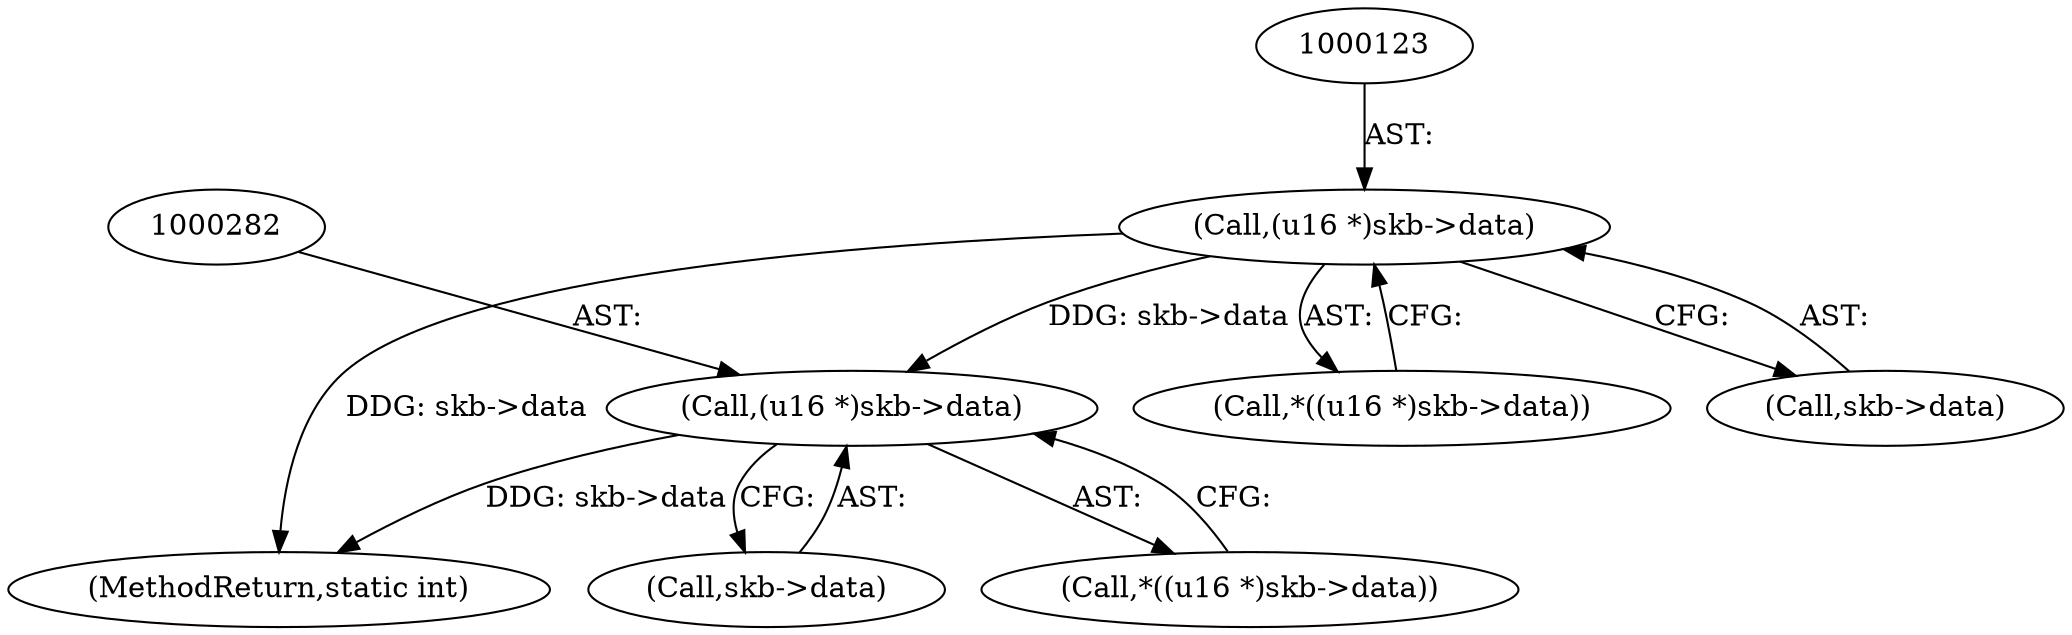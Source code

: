 digraph "0_linux_7d5145d8eb2b9791533ffe4dc003b129b9696c48_1@pointer" {
"1000281" [label="(Call,(u16 *)skb->data)"];
"1000122" [label="(Call,(u16 *)skb->data)"];
"1000281" [label="(Call,(u16 *)skb->data)"];
"1000122" [label="(Call,(u16 *)skb->data)"];
"1000121" [label="(Call,*((u16 *)skb->data))"];
"1000322" [label="(MethodReturn,static int)"];
"1000283" [label="(Call,skb->data)"];
"1000280" [label="(Call,*((u16 *)skb->data))"];
"1000124" [label="(Call,skb->data)"];
"1000281" -> "1000280"  [label="AST: "];
"1000281" -> "1000283"  [label="CFG: "];
"1000282" -> "1000281"  [label="AST: "];
"1000283" -> "1000281"  [label="AST: "];
"1000280" -> "1000281"  [label="CFG: "];
"1000281" -> "1000322"  [label="DDG: skb->data"];
"1000122" -> "1000281"  [label="DDG: skb->data"];
"1000122" -> "1000121"  [label="AST: "];
"1000122" -> "1000124"  [label="CFG: "];
"1000123" -> "1000122"  [label="AST: "];
"1000124" -> "1000122"  [label="AST: "];
"1000121" -> "1000122"  [label="CFG: "];
"1000122" -> "1000322"  [label="DDG: skb->data"];
}
